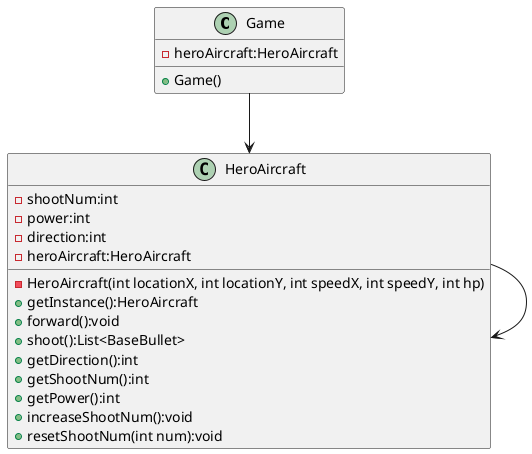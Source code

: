 @startuml
'https://plantuml.com/class-diagram

Game --> HeroAircraft
HeroAircraft --> HeroAircraft

class HeroAircraft {
    - shootNum:int
    - power:int
    - direction:int
    - heroAircraft:HeroAircraft
    - HeroAircraft(int locationX, int locationY, int speedX, int speedY, int hp)
    + getInstance():HeroAircraft
    + forward():void
    + shoot():List<BaseBullet>
    + getDirection():int
    + getShootNum():int
    + getPower():int
    + increaseShootNum():void
    + resetShootNum(int num):void

}

class Game{
    - heroAircraft:HeroAircraft
    + Game()
}
@enduml